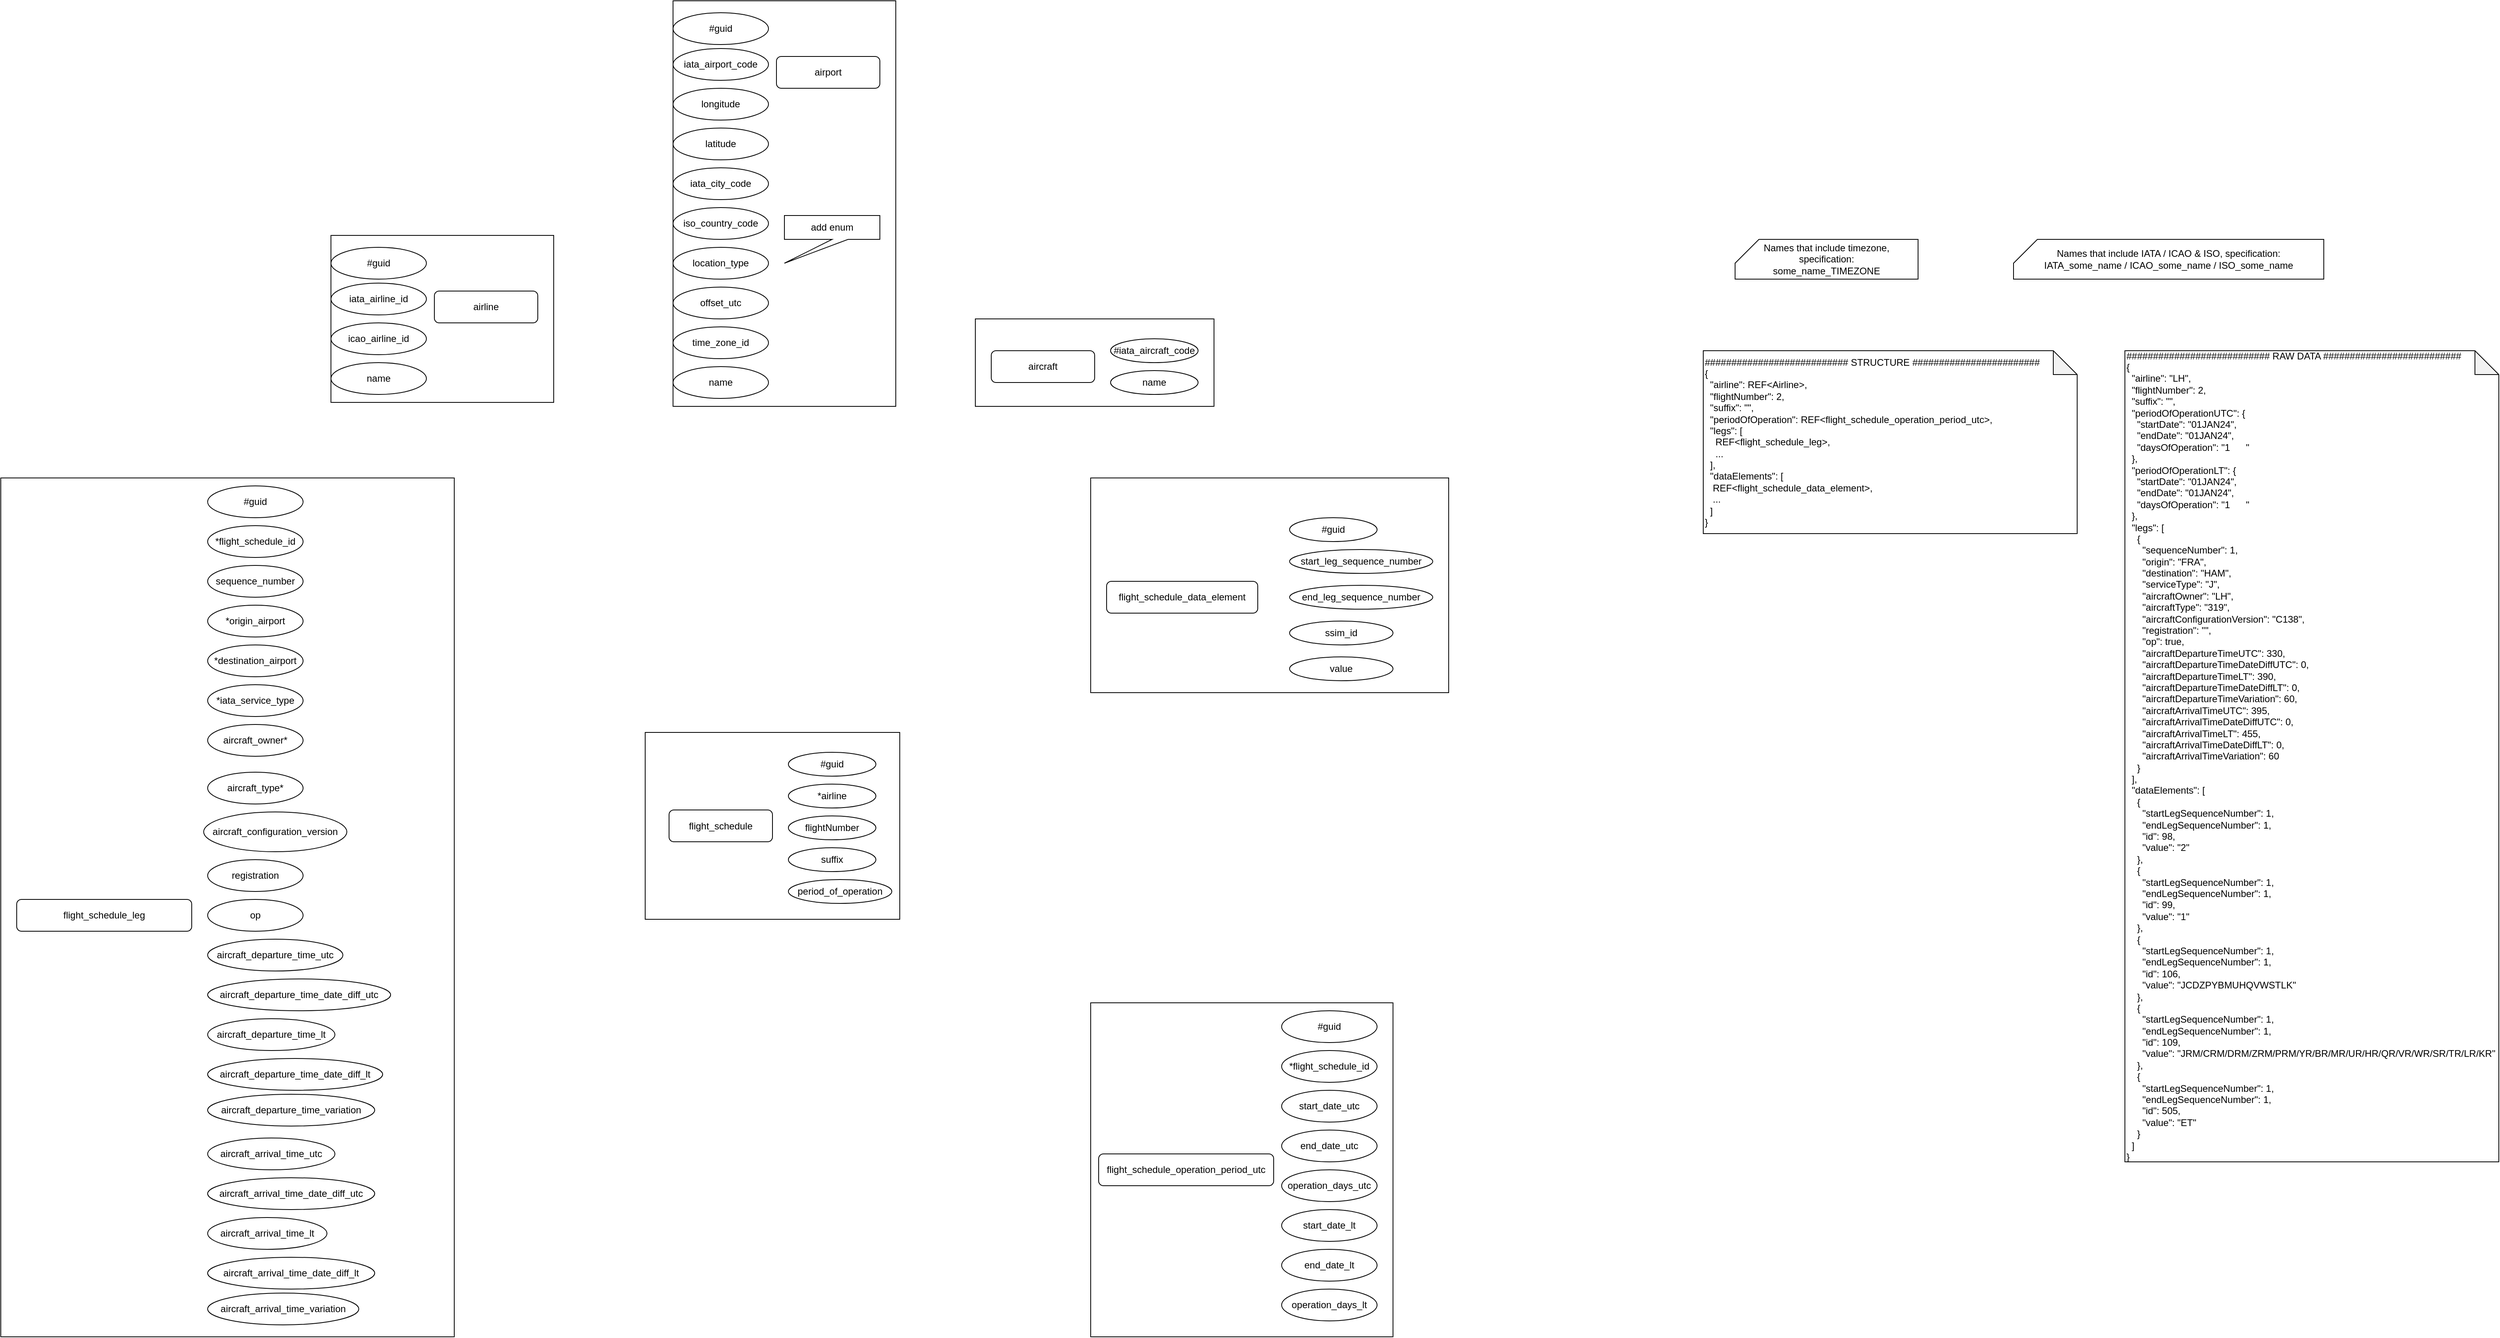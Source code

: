 <mxfile version="23.1.4" type="device">
  <diagram name="Page-1" id="9f46799a-70d6-7492-0946-bef42562c5a5">
    <mxGraphModel dx="4871" dy="2076" grid="1" gridSize="10" guides="1" tooltips="1" connect="1" arrows="1" fold="1" page="1" pageScale="1" pageWidth="1100" pageHeight="850" background="none" math="0" shadow="0">
      <root>
        <mxCell id="0" />
        <mxCell id="1" parent="0" />
        <mxCell id="h4MUKHZvDstGOGhx7txB-96" value="" style="rounded=0;whiteSpace=wrap;html=1;" parent="1" vertex="1">
          <mxGeometry x="-190" y="920" width="320" height="235" as="geometry" />
        </mxCell>
        <mxCell id="h4MUKHZvDstGOGhx7txB-92" value="" style="rounded=0;whiteSpace=wrap;html=1;" parent="1" vertex="1">
          <mxGeometry x="370" y="600" width="450" height="270" as="geometry" />
        </mxCell>
        <mxCell id="h4MUKHZvDstGOGhx7txB-70" value="" style="rounded=0;whiteSpace=wrap;html=1;" parent="1" vertex="1">
          <mxGeometry x="-1000" y="600" width="570" height="1080" as="geometry" />
        </mxCell>
        <mxCell id="h4MUKHZvDstGOGhx7txB-26" value="" style="rounded=0;whiteSpace=wrap;html=1;" parent="1" vertex="1">
          <mxGeometry x="370" y="1260" width="380" height="420" as="geometry" />
        </mxCell>
        <mxCell id="h4MUKHZvDstGOGhx7txB-12" value="" style="rounded=0;whiteSpace=wrap;html=1;" parent="1" vertex="1">
          <mxGeometry x="-585" y="295" width="280" height="210" as="geometry" />
        </mxCell>
        <mxCell id="h4MUKHZvDstGOGhx7txB-1" value="&lt;div&gt;flight_schedule&lt;/div&gt;" style="rounded=1;whiteSpace=wrap;html=1;" parent="1" vertex="1">
          <mxGeometry x="-160" y="1017.5" width="130" height="40" as="geometry" />
        </mxCell>
        <mxCell id="h4MUKHZvDstGOGhx7txB-2" value="&lt;div&gt;########################### RAW DATA ##########################&lt;br&gt;&lt;/div&gt;&lt;div&gt;{&lt;/div&gt;&amp;nbsp; &quot;airline&quot;: &quot;LH&quot;,&lt;br&gt;&amp;nbsp; &quot;flightNumber&quot;: 2,&lt;br&gt;&amp;nbsp; &quot;suffix&quot;: &quot;&quot;,&lt;br&gt;&amp;nbsp; &quot;periodOfOperationUTC&quot;: {&lt;br&gt;&amp;nbsp;&amp;nbsp;&amp;nbsp; &quot;startDate&quot;: &quot;01JAN24&quot;,&lt;br&gt;&amp;nbsp;&amp;nbsp;&amp;nbsp; &quot;endDate&quot;: &quot;01JAN24&quot;,&lt;br&gt;&amp;nbsp;&amp;nbsp;&amp;nbsp; &quot;daysOfOperation&quot;: &quot;1&amp;nbsp;&amp;nbsp;&amp;nbsp;&amp;nbsp;&amp;nbsp; &quot;&lt;br&gt;&amp;nbsp; },&lt;br&gt;&amp;nbsp; &quot;periodOfOperationLT&quot;: {&lt;br&gt;&amp;nbsp;&amp;nbsp;&amp;nbsp; &quot;startDate&quot;: &quot;01JAN24&quot;,&lt;br&gt;&amp;nbsp;&amp;nbsp;&amp;nbsp; &quot;endDate&quot;: &quot;01JAN24&quot;,&lt;br&gt;&amp;nbsp;&amp;nbsp;&amp;nbsp; &quot;daysOfOperation&quot;: &quot;1&amp;nbsp;&amp;nbsp;&amp;nbsp;&amp;nbsp;&amp;nbsp; &quot;&lt;br&gt;&amp;nbsp; },&lt;br&gt;&amp;nbsp; &quot;legs&quot;: [&lt;br&gt;&amp;nbsp;&amp;nbsp;&amp;nbsp; {&lt;br&gt;&amp;nbsp;&amp;nbsp;&amp;nbsp;&amp;nbsp;&amp;nbsp; &quot;sequenceNumber&quot;: 1,&lt;br&gt;&amp;nbsp;&amp;nbsp;&amp;nbsp;&amp;nbsp;&amp;nbsp; &quot;origin&quot;: &quot;FRA&quot;,&lt;br&gt;&amp;nbsp;&amp;nbsp;&amp;nbsp;&amp;nbsp;&amp;nbsp; &quot;destination&quot;: &quot;HAM&quot;,&lt;br&gt;&amp;nbsp;&amp;nbsp;&amp;nbsp;&amp;nbsp;&amp;nbsp; &quot;serviceType&quot;: &quot;J&quot;,&lt;br&gt;&amp;nbsp;&amp;nbsp;&amp;nbsp;&amp;nbsp;&amp;nbsp; &quot;aircraftOwner&quot;: &quot;LH&quot;,&lt;br&gt;&amp;nbsp;&amp;nbsp;&amp;nbsp;&amp;nbsp;&amp;nbsp; &quot;aircraftType&quot;: &quot;319&quot;,&lt;br&gt;&amp;nbsp;&amp;nbsp;&amp;nbsp;&amp;nbsp;&amp;nbsp; &quot;aircraftConfigurationVersion&quot;: &quot;C138&quot;,&lt;br&gt;&amp;nbsp;&amp;nbsp;&amp;nbsp;&amp;nbsp;&amp;nbsp; &quot;registration&quot;: &quot;&quot;,&lt;br&gt;&amp;nbsp;&amp;nbsp;&amp;nbsp;&amp;nbsp;&amp;nbsp; &quot;op&quot;: true,&lt;br&gt;&amp;nbsp;&amp;nbsp;&amp;nbsp;&amp;nbsp;&amp;nbsp; &quot;aircraftDepartureTimeUTC&quot;: 330,&lt;br&gt;&amp;nbsp;&amp;nbsp;&amp;nbsp;&amp;nbsp;&amp;nbsp; &quot;aircraftDepartureTimeDateDiffUTC&quot;: 0,&lt;br&gt;&amp;nbsp;&amp;nbsp;&amp;nbsp;&amp;nbsp;&amp;nbsp; &quot;aircraftDepartureTimeLT&quot;: 390,&lt;br&gt;&amp;nbsp;&amp;nbsp;&amp;nbsp;&amp;nbsp;&amp;nbsp; &quot;aircraftDepartureTimeDateDiffLT&quot;: 0,&lt;br&gt;&amp;nbsp;&amp;nbsp;&amp;nbsp;&amp;nbsp;&amp;nbsp; &quot;aircraftDepartureTimeVariation&quot;: 60,&lt;br&gt;&amp;nbsp;&amp;nbsp;&amp;nbsp;&amp;nbsp;&amp;nbsp; &quot;aircraftArrivalTimeUTC&quot;: 395,&lt;br&gt;&amp;nbsp;&amp;nbsp;&amp;nbsp;&amp;nbsp;&amp;nbsp; &quot;aircraftArrivalTimeDateDiffUTC&quot;: 0,&lt;br&gt;&amp;nbsp;&amp;nbsp;&amp;nbsp;&amp;nbsp;&amp;nbsp; &quot;aircraftArrivalTimeLT&quot;: 455,&lt;br&gt;&amp;nbsp;&amp;nbsp;&amp;nbsp;&amp;nbsp;&amp;nbsp; &quot;aircraftArrivalTimeDateDiffLT&quot;: 0,&lt;br&gt;&amp;nbsp;&amp;nbsp;&amp;nbsp;&amp;nbsp;&amp;nbsp; &quot;aircraftArrivalTimeVariation&quot;: 60&lt;br&gt;&amp;nbsp;&amp;nbsp;&amp;nbsp; }&lt;br&gt;&amp;nbsp; ],&lt;br&gt;&amp;nbsp; &quot;dataElements&quot;: [&lt;br&gt;&amp;nbsp;&amp;nbsp;&amp;nbsp; {&lt;br&gt;&amp;nbsp;&amp;nbsp;&amp;nbsp;&amp;nbsp;&amp;nbsp; &quot;startLegSequenceNumber&quot;: 1,&lt;br&gt;&amp;nbsp;&amp;nbsp;&amp;nbsp;&amp;nbsp;&amp;nbsp; &quot;endLegSequenceNumber&quot;: 1,&lt;br&gt;&amp;nbsp;&amp;nbsp;&amp;nbsp;&amp;nbsp;&amp;nbsp; &quot;id&quot;: 98,&lt;br&gt;&amp;nbsp;&amp;nbsp;&amp;nbsp;&amp;nbsp;&amp;nbsp; &quot;value&quot;: &quot;2&quot;&lt;br&gt;&amp;nbsp;&amp;nbsp;&amp;nbsp; },&lt;br&gt;&amp;nbsp;&amp;nbsp;&amp;nbsp; {&lt;br&gt;&amp;nbsp;&amp;nbsp;&amp;nbsp;&amp;nbsp;&amp;nbsp; &quot;startLegSequenceNumber&quot;: 1,&lt;br&gt;&amp;nbsp;&amp;nbsp;&amp;nbsp;&amp;nbsp;&amp;nbsp; &quot;endLegSequenceNumber&quot;: 1,&lt;br&gt;&amp;nbsp;&amp;nbsp;&amp;nbsp;&amp;nbsp;&amp;nbsp; &quot;id&quot;: 99,&lt;br&gt;&amp;nbsp;&amp;nbsp;&amp;nbsp;&amp;nbsp;&amp;nbsp; &quot;value&quot;: &quot;1&quot;&lt;br&gt;&amp;nbsp;&amp;nbsp;&amp;nbsp; },&lt;br&gt;&amp;nbsp;&amp;nbsp;&amp;nbsp; {&lt;br&gt;&amp;nbsp;&amp;nbsp;&amp;nbsp;&amp;nbsp;&amp;nbsp; &quot;startLegSequenceNumber&quot;: 1,&lt;br&gt;&amp;nbsp;&amp;nbsp;&amp;nbsp;&amp;nbsp;&amp;nbsp; &quot;endLegSequenceNumber&quot;: 1,&lt;br&gt;&amp;nbsp;&amp;nbsp;&amp;nbsp;&amp;nbsp;&amp;nbsp; &quot;id&quot;: 106,&lt;br&gt;&amp;nbsp;&amp;nbsp;&amp;nbsp;&amp;nbsp;&amp;nbsp; &quot;value&quot;: &quot;JCDZPYBMUHQVWSTLK&quot;&lt;br&gt;&amp;nbsp;&amp;nbsp;&amp;nbsp; },&lt;br&gt;&amp;nbsp;&amp;nbsp;&amp;nbsp; {&lt;br&gt;&amp;nbsp;&amp;nbsp;&amp;nbsp;&amp;nbsp;&amp;nbsp; &quot;startLegSequenceNumber&quot;: 1,&lt;br&gt;&amp;nbsp;&amp;nbsp;&amp;nbsp;&amp;nbsp;&amp;nbsp; &quot;endLegSequenceNumber&quot;: 1,&lt;br&gt;&amp;nbsp;&amp;nbsp;&amp;nbsp;&amp;nbsp;&amp;nbsp; &quot;id&quot;: 109,&lt;br&gt;&amp;nbsp;&amp;nbsp;&amp;nbsp;&amp;nbsp;&amp;nbsp; &quot;value&quot;: &quot;JRM/CRM/DRM/ZRM/PRM/YR/BR/MR/UR/HR/QR/VR/WR/SR/TR/LR/KR&quot;&lt;br&gt;&amp;nbsp;&amp;nbsp;&amp;nbsp; },&lt;br&gt;&amp;nbsp;&amp;nbsp;&amp;nbsp; {&lt;br&gt;&amp;nbsp;&amp;nbsp;&amp;nbsp;&amp;nbsp;&amp;nbsp; &quot;startLegSequenceNumber&quot;: 1,&lt;br&gt;&amp;nbsp;&amp;nbsp;&amp;nbsp;&amp;nbsp;&amp;nbsp; &quot;endLegSequenceNumber&quot;: 1,&lt;br&gt;&amp;nbsp;&amp;nbsp;&amp;nbsp;&amp;nbsp;&amp;nbsp; &quot;id&quot;: 505,&lt;br&gt;&amp;nbsp;&amp;nbsp;&amp;nbsp;&amp;nbsp;&amp;nbsp; &quot;value&quot;: &quot;ET&quot;&lt;br&gt;&amp;nbsp;&amp;nbsp;&amp;nbsp; }&lt;br&gt;&amp;nbsp; ]&lt;br&gt;}" style="shape=note;whiteSpace=wrap;html=1;backgroundOutline=1;darkOpacity=0.05;align=left;" parent="1" vertex="1">
          <mxGeometry x="1670" y="440" width="470" height="1020" as="geometry" />
        </mxCell>
        <mxCell id="h4MUKHZvDstGOGhx7txB-3" value="*airline" style="ellipse;whiteSpace=wrap;html=1;" parent="1" vertex="1">
          <mxGeometry x="-10" y="985" width="110" height="30" as="geometry" />
        </mxCell>
        <mxCell id="h4MUKHZvDstGOGhx7txB-4" value="&lt;div&gt;#guid&lt;/div&gt;" style="ellipse;whiteSpace=wrap;html=1;" parent="1" vertex="1">
          <mxGeometry x="-10" y="945" width="110" height="30" as="geometry" />
        </mxCell>
        <mxCell id="h4MUKHZvDstGOGhx7txB-5" value="&lt;div&gt;########################### STRUCTURE ########################&lt;br&gt;&lt;/div&gt;&lt;div&gt;{&lt;/div&gt;&amp;nbsp; &quot;airline&quot;: REF&amp;lt;Airline&amp;gt;,&lt;br&gt;&amp;nbsp; &quot;flightNumber&quot;: 2,&lt;br&gt;&amp;nbsp; &quot;suffix&quot;: &quot;&quot;,&lt;br&gt;&amp;nbsp; &quot;periodOfOperation&quot;: REF&amp;lt;flight_schedule_operation_period_utc&amp;gt;,&lt;br&gt;&amp;nbsp; &quot;legs&quot;: [&lt;br&gt;&lt;div&gt;&amp;nbsp;&amp;nbsp;&amp;nbsp; REF&amp;lt;flight_schedule_leg&amp;gt;,&lt;/div&gt;&lt;div&gt;&amp;nbsp;&amp;nbsp;&amp;nbsp; ...&lt;br&gt;&lt;/div&gt;&amp;nbsp; ],&lt;br&gt;&amp;nbsp; &quot;dataElements&quot;: [&lt;br&gt;&lt;div&gt;&amp;nbsp;&amp;nbsp; REF&amp;lt;flight_schedule_data_element&amp;gt;,&lt;/div&gt;&lt;div&gt;&amp;nbsp;&amp;nbsp; ...&lt;br&gt;&lt;/div&gt;&amp;nbsp; ]&lt;br&gt;}" style="shape=note;whiteSpace=wrap;html=1;backgroundOutline=1;darkOpacity=0.05;align=left;" parent="1" vertex="1">
          <mxGeometry x="1140" y="440" width="470" height="230" as="geometry" />
        </mxCell>
        <mxCell id="h4MUKHZvDstGOGhx7txB-6" value="&lt;div&gt;airline&lt;/div&gt;" style="rounded=1;whiteSpace=wrap;html=1;" parent="1" vertex="1">
          <mxGeometry x="-455" y="365" width="130" height="40" as="geometry" />
        </mxCell>
        <mxCell id="h4MUKHZvDstGOGhx7txB-7" value="&lt;div&gt;icao_airline_id&lt;/div&gt;" style="ellipse;whiteSpace=wrap;html=1;" parent="1" vertex="1">
          <mxGeometry x="-585" y="405" width="120" height="40" as="geometry" />
        </mxCell>
        <mxCell id="h4MUKHZvDstGOGhx7txB-8" value="#guid" style="ellipse;whiteSpace=wrap;html=1;" parent="1" vertex="1">
          <mxGeometry x="-585" y="310" width="120" height="40" as="geometry" />
        </mxCell>
        <mxCell id="h4MUKHZvDstGOGhx7txB-9" value="&lt;div&gt;iata_airline_id&lt;/div&gt;" style="ellipse;whiteSpace=wrap;html=1;" parent="1" vertex="1">
          <mxGeometry x="-585" y="355" width="120" height="40" as="geometry" />
        </mxCell>
        <mxCell id="h4MUKHZvDstGOGhx7txB-10" value="name" style="ellipse;whiteSpace=wrap;html=1;" parent="1" vertex="1">
          <mxGeometry x="-585" y="455" width="120" height="40" as="geometry" />
        </mxCell>
        <mxCell id="h4MUKHZvDstGOGhx7txB-19" value="flight_schedule_operation_period_utc" style="rounded=1;whiteSpace=wrap;html=1;" parent="1" vertex="1">
          <mxGeometry x="380" y="1450" width="220" height="40" as="geometry" />
        </mxCell>
        <mxCell id="h4MUKHZvDstGOGhx7txB-20" value="&lt;div&gt;*flight_schedule_id&lt;/div&gt;" style="ellipse;whiteSpace=wrap;html=1;" parent="1" vertex="1">
          <mxGeometry x="610" y="1320" width="120" height="40" as="geometry" />
        </mxCell>
        <mxCell id="h4MUKHZvDstGOGhx7txB-21" value="#guid" style="ellipse;whiteSpace=wrap;html=1;" parent="1" vertex="1">
          <mxGeometry x="610" y="1270" width="120" height="40" as="geometry" />
        </mxCell>
        <mxCell id="h4MUKHZvDstGOGhx7txB-22" value="start_date_utc" style="ellipse;whiteSpace=wrap;html=1;" parent="1" vertex="1">
          <mxGeometry x="610" y="1370" width="120" height="40" as="geometry" />
        </mxCell>
        <mxCell id="h4MUKHZvDstGOGhx7txB-23" value="&lt;div&gt;Names that include timezone, specification:&lt;/div&gt;&lt;div&gt;some_name_TIMEZONE&lt;br&gt;&lt;/div&gt;" style="shape=card;whiteSpace=wrap;html=1;" parent="1" vertex="1">
          <mxGeometry x="1180" y="300" width="230" height="50" as="geometry" />
        </mxCell>
        <mxCell id="h4MUKHZvDstGOGhx7txB-24" value="&lt;div&gt;end_date_utc&lt;/div&gt;" style="ellipse;whiteSpace=wrap;html=1;" parent="1" vertex="1">
          <mxGeometry x="610" y="1420" width="120" height="40" as="geometry" />
        </mxCell>
        <mxCell id="h4MUKHZvDstGOGhx7txB-37" value="start_date_lt" style="ellipse;whiteSpace=wrap;html=1;" parent="1" vertex="1">
          <mxGeometry x="610" y="1520" width="120" height="40" as="geometry" />
        </mxCell>
        <mxCell id="h4MUKHZvDstGOGhx7txB-39" value="operation_days_utc" style="ellipse;whiteSpace=wrap;html=1;" parent="1" vertex="1">
          <mxGeometry x="610" y="1470" width="120" height="40" as="geometry" />
        </mxCell>
        <mxCell id="h4MUKHZvDstGOGhx7txB-40" value="&lt;div&gt;end_date_lt&lt;/div&gt;" style="ellipse;whiteSpace=wrap;html=1;" parent="1" vertex="1">
          <mxGeometry x="610" y="1570" width="120" height="40" as="geometry" />
        </mxCell>
        <mxCell id="h4MUKHZvDstGOGhx7txB-41" value="operation_days_lt" style="ellipse;whiteSpace=wrap;html=1;" parent="1" vertex="1">
          <mxGeometry x="610" y="1620" width="120" height="40" as="geometry" />
        </mxCell>
        <mxCell id="h4MUKHZvDstGOGhx7txB-43" value="flight_schedule_leg" style="rounded=1;whiteSpace=wrap;html=1;" parent="1" vertex="1">
          <mxGeometry x="-980" y="1130" width="220" height="40" as="geometry" />
        </mxCell>
        <mxCell id="h4MUKHZvDstGOGhx7txB-44" value="&lt;div&gt;*flight_schedule_id&lt;/div&gt;" style="ellipse;whiteSpace=wrap;html=1;" parent="1" vertex="1">
          <mxGeometry x="-740" y="660" width="120" height="40" as="geometry" />
        </mxCell>
        <mxCell id="h4MUKHZvDstGOGhx7txB-45" value="#guid" style="ellipse;whiteSpace=wrap;html=1;" parent="1" vertex="1">
          <mxGeometry x="-740" y="610" width="120" height="40" as="geometry" />
        </mxCell>
        <mxCell id="h4MUKHZvDstGOGhx7txB-46" value="sequence_number" style="ellipse;whiteSpace=wrap;html=1;" parent="1" vertex="1">
          <mxGeometry x="-740" y="710" width="120" height="40" as="geometry" />
        </mxCell>
        <mxCell id="h4MUKHZvDstGOGhx7txB-47" value="*origin_airport" style="ellipse;whiteSpace=wrap;html=1;" parent="1" vertex="1">
          <mxGeometry x="-740" y="760" width="120" height="40" as="geometry" />
        </mxCell>
        <mxCell id="h4MUKHZvDstGOGhx7txB-48" value="*iata_service_type" style="ellipse;whiteSpace=wrap;html=1;" parent="1" vertex="1">
          <mxGeometry x="-740" y="860" width="120" height="40" as="geometry" />
        </mxCell>
        <mxCell id="h4MUKHZvDstGOGhx7txB-49" value="*destination_airport" style="ellipse;whiteSpace=wrap;html=1;" parent="1" vertex="1">
          <mxGeometry x="-740" y="810" width="120" height="40" as="geometry" />
        </mxCell>
        <mxCell id="h4MUKHZvDstGOGhx7txB-50" value="aircraft_owner*" style="ellipse;whiteSpace=wrap;html=1;" parent="1" vertex="1">
          <mxGeometry x="-740" y="910" width="120" height="40" as="geometry" />
        </mxCell>
        <mxCell id="h4MUKHZvDstGOGhx7txB-51" value="aircraft_configuration_version" style="ellipse;whiteSpace=wrap;html=1;" parent="1" vertex="1">
          <mxGeometry x="-745" y="1020" width="180" height="50" as="geometry" />
        </mxCell>
        <mxCell id="h4MUKHZvDstGOGhx7txB-53" value="aircraft_type*" style="ellipse;whiteSpace=wrap;html=1;" parent="1" vertex="1">
          <mxGeometry x="-740" y="970" width="120" height="40" as="geometry" />
        </mxCell>
        <mxCell id="h4MUKHZvDstGOGhx7txB-54" value="registration" style="ellipse;whiteSpace=wrap;html=1;" parent="1" vertex="1">
          <mxGeometry x="-740" y="1080" width="120" height="40" as="geometry" />
        </mxCell>
        <mxCell id="h4MUKHZvDstGOGhx7txB-55" value="op" style="ellipse;whiteSpace=wrap;html=1;" parent="1" vertex="1">
          <mxGeometry x="-740" y="1130" width="120" height="40" as="geometry" />
        </mxCell>
        <mxCell id="h4MUKHZvDstGOGhx7txB-58" value="aircraft_departure_time_utc" style="ellipse;whiteSpace=wrap;html=1;" parent="1" vertex="1">
          <mxGeometry x="-740" y="1180" width="170" height="40" as="geometry" />
        </mxCell>
        <mxCell id="h4MUKHZvDstGOGhx7txB-59" value="&lt;div&gt;aircraft_departure_time_date_diff_utc&lt;/div&gt;" style="ellipse;whiteSpace=wrap;html=1;" parent="1" vertex="1">
          <mxGeometry x="-740" y="1230" width="230" height="40" as="geometry" />
        </mxCell>
        <mxCell id="h4MUKHZvDstGOGhx7txB-60" value="aircraft_departure_time_lt" style="ellipse;whiteSpace=wrap;html=1;" parent="1" vertex="1">
          <mxGeometry x="-740" y="1280" width="160" height="40" as="geometry" />
        </mxCell>
        <mxCell id="h4MUKHZvDstGOGhx7txB-62" value="&lt;div&gt;aircraft_departure_time_date_diff_lt&lt;/div&gt;" style="ellipse;whiteSpace=wrap;html=1;" parent="1" vertex="1">
          <mxGeometry x="-740" y="1330" width="220" height="40" as="geometry" />
        </mxCell>
        <mxCell id="h4MUKHZvDstGOGhx7txB-63" value="aircraft_departure_time_variation" style="ellipse;whiteSpace=wrap;html=1;" parent="1" vertex="1">
          <mxGeometry x="-740" y="1375" width="210" height="40" as="geometry" />
        </mxCell>
        <mxCell id="h4MUKHZvDstGOGhx7txB-65" value="aircraft_arrival_time_utc" style="ellipse;whiteSpace=wrap;html=1;" parent="1" vertex="1">
          <mxGeometry x="-740" y="1430" width="160" height="40" as="geometry" />
        </mxCell>
        <mxCell id="h4MUKHZvDstGOGhx7txB-66" value="&lt;div&gt;aircraft_arrival_time_date_diff_utc&lt;/div&gt;" style="ellipse;whiteSpace=wrap;html=1;" parent="1" vertex="1">
          <mxGeometry x="-740" y="1480" width="210" height="40" as="geometry" />
        </mxCell>
        <mxCell id="h4MUKHZvDstGOGhx7txB-67" value="aircraft_arrival_time_lt" style="ellipse;whiteSpace=wrap;html=1;" parent="1" vertex="1">
          <mxGeometry x="-740" y="1530" width="150" height="40" as="geometry" />
        </mxCell>
        <mxCell id="h4MUKHZvDstGOGhx7txB-68" value="&lt;div&gt;aircraft_arrival_time_date_diff_lt&lt;/div&gt;" style="ellipse;whiteSpace=wrap;html=1;" parent="1" vertex="1">
          <mxGeometry x="-740" y="1580" width="210" height="40" as="geometry" />
        </mxCell>
        <mxCell id="h4MUKHZvDstGOGhx7txB-69" value="aircraft_arrival_time_variation" style="ellipse;whiteSpace=wrap;html=1;" parent="1" vertex="1">
          <mxGeometry x="-740" y="1625" width="190" height="40" as="geometry" />
        </mxCell>
        <mxCell id="h4MUKHZvDstGOGhx7txB-71" value="" style="rounded=0;whiteSpace=wrap;html=1;" parent="1" vertex="1">
          <mxGeometry x="-155" width="280" height="510" as="geometry" />
        </mxCell>
        <mxCell id="h4MUKHZvDstGOGhx7txB-72" value="airport" style="rounded=1;whiteSpace=wrap;html=1;" parent="1" vertex="1">
          <mxGeometry x="-25" y="70" width="130" height="40" as="geometry" />
        </mxCell>
        <mxCell id="h4MUKHZvDstGOGhx7txB-73" value="longitude" style="ellipse;whiteSpace=wrap;html=1;" parent="1" vertex="1">
          <mxGeometry x="-155" y="110" width="120" height="40" as="geometry" />
        </mxCell>
        <mxCell id="h4MUKHZvDstGOGhx7txB-74" value="#guid" style="ellipse;whiteSpace=wrap;html=1;" parent="1" vertex="1">
          <mxGeometry x="-155" y="15" width="120" height="40" as="geometry" />
        </mxCell>
        <mxCell id="h4MUKHZvDstGOGhx7txB-75" value="iata_airport_code" style="ellipse;whiteSpace=wrap;html=1;" parent="1" vertex="1">
          <mxGeometry x="-155" y="60" width="120" height="40" as="geometry" />
        </mxCell>
        <mxCell id="h4MUKHZvDstGOGhx7txB-76" value="iata_city_code" style="ellipse;whiteSpace=wrap;html=1;" parent="1" vertex="1">
          <mxGeometry x="-155" y="210" width="120" height="40" as="geometry" />
        </mxCell>
        <mxCell id="h4MUKHZvDstGOGhx7txB-77" value="latitude" style="ellipse;whiteSpace=wrap;html=1;" parent="1" vertex="1">
          <mxGeometry x="-155" y="160" width="120" height="40" as="geometry" />
        </mxCell>
        <mxCell id="h4MUKHZvDstGOGhx7txB-78" value="iso_country_code" style="ellipse;whiteSpace=wrap;html=1;" parent="1" vertex="1">
          <mxGeometry x="-155" y="260" width="120" height="40" as="geometry" />
        </mxCell>
        <mxCell id="h4MUKHZvDstGOGhx7txB-79" value="location_type" style="ellipse;whiteSpace=wrap;html=1;" parent="1" vertex="1">
          <mxGeometry x="-155" y="310" width="120" height="40" as="geometry" />
        </mxCell>
        <mxCell id="h4MUKHZvDstGOGhx7txB-80" value="add enum" style="shape=callout;whiteSpace=wrap;html=1;perimeter=calloutPerimeter;position2=0;" parent="1" vertex="1">
          <mxGeometry x="-15" y="270" width="120" height="60" as="geometry" />
        </mxCell>
        <mxCell id="h4MUKHZvDstGOGhx7txB-83" value="offset_utc" style="ellipse;whiteSpace=wrap;html=1;" parent="1" vertex="1">
          <mxGeometry x="-155" y="360" width="120" height="40" as="geometry" />
        </mxCell>
        <mxCell id="h4MUKHZvDstGOGhx7txB-84" value="name" style="ellipse;whiteSpace=wrap;html=1;" parent="1" vertex="1">
          <mxGeometry x="-155" y="460" width="120" height="40" as="geometry" />
        </mxCell>
        <mxCell id="h4MUKHZvDstGOGhx7txB-85" value="&lt;div&gt;Names that include IATA / ICAO &amp;amp; ISO, specification:&lt;/div&gt;&lt;div&gt;IATA_some_name / ICAO_some_name / ISO_some_name&lt;br&gt;&lt;/div&gt;" style="shape=card;whiteSpace=wrap;html=1;" parent="1" vertex="1">
          <mxGeometry x="1530" y="300" width="390" height="50" as="geometry" />
        </mxCell>
        <mxCell id="h4MUKHZvDstGOGhx7txB-86" value="&lt;div&gt;flight_schedule_data_element&lt;/div&gt;" style="rounded=1;whiteSpace=wrap;html=1;" parent="1" vertex="1">
          <mxGeometry x="390" y="730" width="190" height="40" as="geometry" />
        </mxCell>
        <mxCell id="h4MUKHZvDstGOGhx7txB-87" value="start_leg_sequence_number" style="ellipse;whiteSpace=wrap;html=1;" parent="1" vertex="1">
          <mxGeometry x="620" y="690" width="180" height="30" as="geometry" />
        </mxCell>
        <mxCell id="h4MUKHZvDstGOGhx7txB-88" value="&lt;div&gt;#guid&lt;/div&gt;" style="ellipse;whiteSpace=wrap;html=1;" parent="1" vertex="1">
          <mxGeometry x="620" y="650" width="110" height="30" as="geometry" />
        </mxCell>
        <mxCell id="h4MUKHZvDstGOGhx7txB-89" value="end_leg_sequence_number" style="ellipse;whiteSpace=wrap;html=1;" parent="1" vertex="1">
          <mxGeometry x="620" y="735" width="180" height="30" as="geometry" />
        </mxCell>
        <mxCell id="h4MUKHZvDstGOGhx7txB-90" value="ssim_id" style="ellipse;whiteSpace=wrap;html=1;" parent="1" vertex="1">
          <mxGeometry x="620" y="780" width="130" height="30" as="geometry" />
        </mxCell>
        <mxCell id="h4MUKHZvDstGOGhx7txB-91" value="value" style="ellipse;whiteSpace=wrap;html=1;" parent="1" vertex="1">
          <mxGeometry x="620" y="825" width="130" height="30" as="geometry" />
        </mxCell>
        <mxCell id="h4MUKHZvDstGOGhx7txB-93" value="flightNumber" style="ellipse;whiteSpace=wrap;html=1;" parent="1" vertex="1">
          <mxGeometry x="-10" y="1025" width="110" height="30" as="geometry" />
        </mxCell>
        <mxCell id="h4MUKHZvDstGOGhx7txB-94" value="suffix" style="ellipse;whiteSpace=wrap;html=1;" parent="1" vertex="1">
          <mxGeometry x="-10" y="1065" width="110" height="30" as="geometry" />
        </mxCell>
        <mxCell id="h4MUKHZvDstGOGhx7txB-95" value="period_of_operation" style="ellipse;whiteSpace=wrap;html=1;" parent="1" vertex="1">
          <mxGeometry x="-10" y="1105" width="130" height="30" as="geometry" />
        </mxCell>
        <mxCell id="tme3aec1ACxzCQJNjc1I-1" value="" style="rounded=0;whiteSpace=wrap;html=1;" vertex="1" parent="1">
          <mxGeometry x="225" y="400" width="300" height="110" as="geometry" />
        </mxCell>
        <mxCell id="tme3aec1ACxzCQJNjc1I-2" value="aircraft" style="rounded=1;whiteSpace=wrap;html=1;" vertex="1" parent="1">
          <mxGeometry x="245" y="440" width="130" height="40" as="geometry" />
        </mxCell>
        <mxCell id="tme3aec1ACxzCQJNjc1I-3" value="name" style="ellipse;whiteSpace=wrap;html=1;" vertex="1" parent="1">
          <mxGeometry x="395" y="465" width="110" height="30" as="geometry" />
        </mxCell>
        <mxCell id="tme3aec1ACxzCQJNjc1I-4" value="&lt;div&gt;#iata_aircraft_code&lt;/div&gt;" style="ellipse;whiteSpace=wrap;html=1;" vertex="1" parent="1">
          <mxGeometry x="395" y="425" width="110" height="30" as="geometry" />
        </mxCell>
        <mxCell id="tme3aec1ACxzCQJNjc1I-8" value="time_zone_id" style="ellipse;whiteSpace=wrap;html=1;" vertex="1" parent="1">
          <mxGeometry x="-155" y="410" width="120" height="40" as="geometry" />
        </mxCell>
      </root>
    </mxGraphModel>
  </diagram>
</mxfile>
